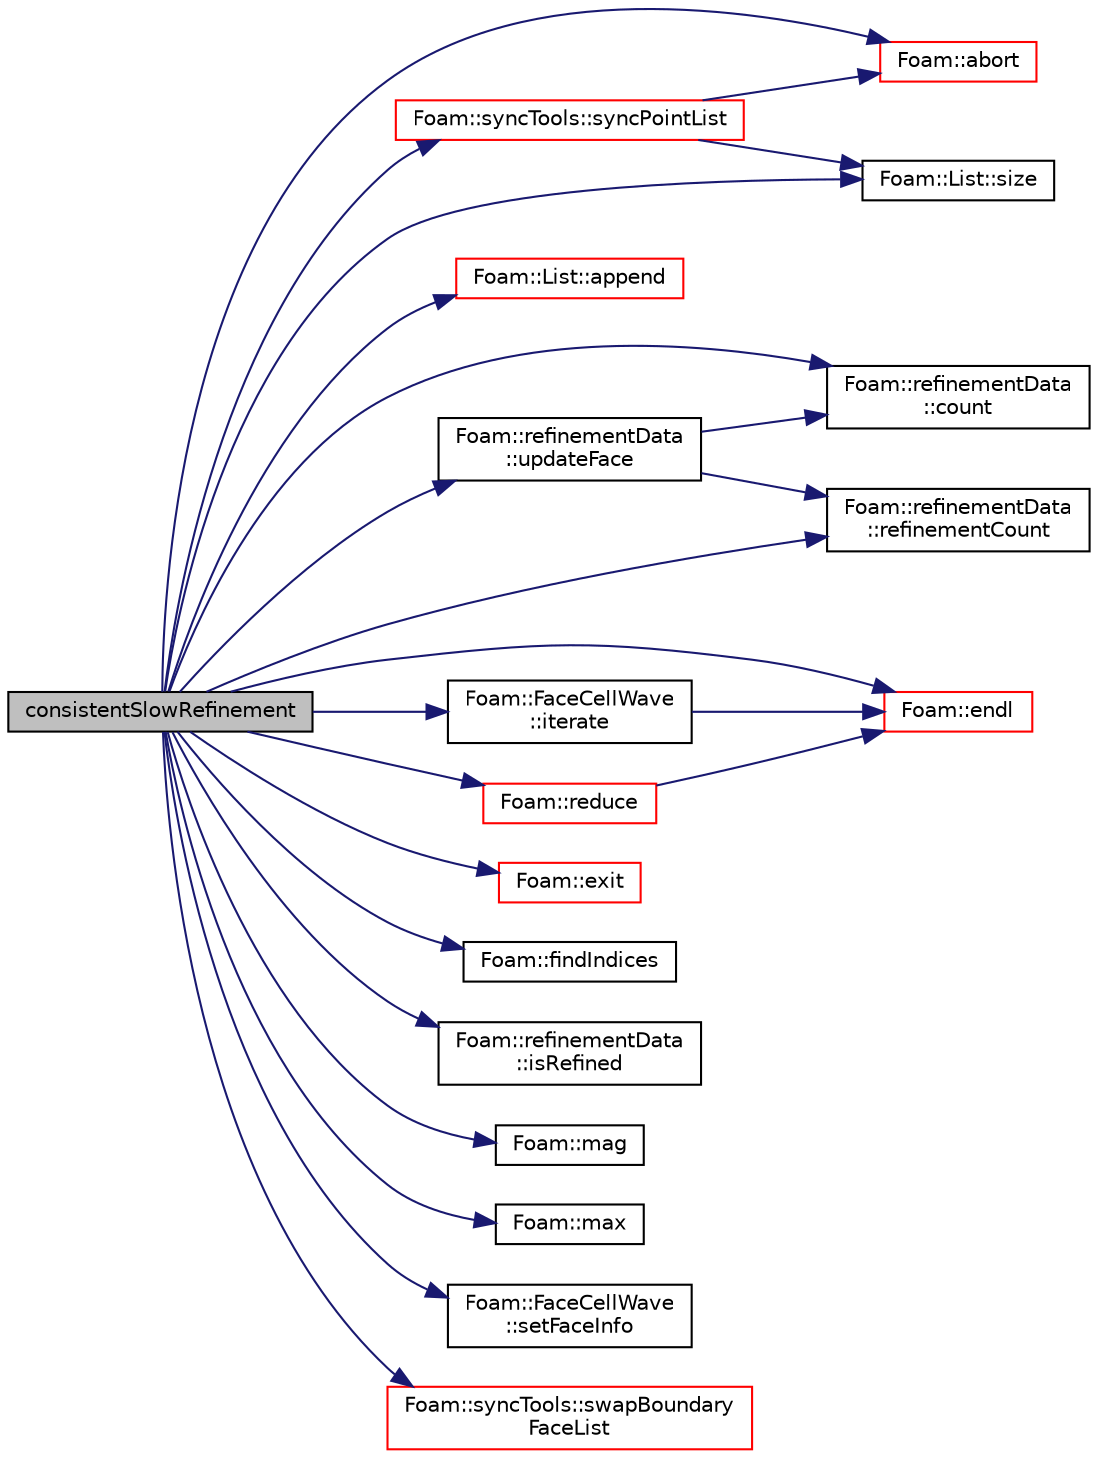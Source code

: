 digraph "consistentSlowRefinement"
{
  bgcolor="transparent";
  edge [fontname="Helvetica",fontsize="10",labelfontname="Helvetica",labelfontsize="10"];
  node [fontname="Helvetica",fontsize="10",shape=record];
  rankdir="LR";
  Node1 [label="consistentSlowRefinement",height=0.2,width=0.4,color="black", fillcolor="grey75", style="filled", fontcolor="black"];
  Node1 -> Node2 [color="midnightblue",fontsize="10",style="solid",fontname="Helvetica"];
  Node2 [label="Foam::abort",height=0.2,width=0.4,color="red",URL="$a10725.html#a447107a607d03e417307c203fa5fb44b"];
  Node1 -> Node3 [color="midnightblue",fontsize="10",style="solid",fontname="Helvetica"];
  Node3 [label="Foam::List::append",height=0.2,width=0.4,color="red",URL="$a01364.html#a399dd2bf0d9a32016717dc90126f016b",tooltip="Append an element at the end of the list. "];
  Node1 -> Node4 [color="midnightblue",fontsize="10",style="solid",fontname="Helvetica"];
  Node4 [label="Foam::refinementData\l::count",height=0.2,width=0.4,color="black",URL="$a02109.html#abdeb8780e07f9819692886eb780981f2"];
  Node1 -> Node5 [color="midnightblue",fontsize="10",style="solid",fontname="Helvetica"];
  Node5 [label="Foam::endl",height=0.2,width=0.4,color="red",URL="$a10725.html#a2db8fe02a0d3909e9351bb4275b23ce4",tooltip="Add newline and flush stream. "];
  Node1 -> Node6 [color="midnightblue",fontsize="10",style="solid",fontname="Helvetica"];
  Node6 [label="Foam::exit",height=0.2,width=0.4,color="red",URL="$a10725.html#a06ca7250d8e89caf05243ec094843642"];
  Node1 -> Node7 [color="midnightblue",fontsize="10",style="solid",fontname="Helvetica"];
  Node7 [label="Foam::findIndices",height=0.2,width=0.4,color="black",URL="$a10725.html#a397299eb3cd05ecb81797e7109e2f0b9",tooltip="Find all occurences of given element. Linear search. "];
  Node1 -> Node8 [color="midnightblue",fontsize="10",style="solid",fontname="Helvetica"];
  Node8 [label="Foam::refinementData\l::isRefined",height=0.2,width=0.4,color="black",URL="$a02109.html#a6dea142e17e2d53ba67d0bf7c0d9a054"];
  Node1 -> Node9 [color="midnightblue",fontsize="10",style="solid",fontname="Helvetica"];
  Node9 [label="Foam::FaceCellWave\l::iterate",height=0.2,width=0.4,color="black",URL="$a00720.html#a8f898fd0e592fd902741616e1f087497",tooltip="Iterate until no changes or maxIter reached. Returns actual. "];
  Node9 -> Node5 [color="midnightblue",fontsize="10",style="solid",fontname="Helvetica"];
  Node1 -> Node10 [color="midnightblue",fontsize="10",style="solid",fontname="Helvetica"];
  Node10 [label="Foam::mag",height=0.2,width=0.4,color="black",URL="$a10725.html#a929da2a3fdcf3dacbbe0487d3a330dae"];
  Node1 -> Node11 [color="midnightblue",fontsize="10",style="solid",fontname="Helvetica"];
  Node11 [label="Foam::max",height=0.2,width=0.4,color="black",URL="$a10725.html#ac993e906cf2774ae77e666bc24e81733"];
  Node1 -> Node12 [color="midnightblue",fontsize="10",style="solid",fontname="Helvetica"];
  Node12 [label="Foam::reduce",height=0.2,width=0.4,color="red",URL="$a10725.html#a7ffd6af4acc2eb9ba72ee296b5ecda23"];
  Node12 -> Node5 [color="midnightblue",fontsize="10",style="solid",fontname="Helvetica"];
  Node1 -> Node13 [color="midnightblue",fontsize="10",style="solid",fontname="Helvetica"];
  Node13 [label="Foam::refinementData\l::refinementCount",height=0.2,width=0.4,color="black",URL="$a02109.html#aef34e30da0402485675dae7aa77155f3"];
  Node1 -> Node14 [color="midnightblue",fontsize="10",style="solid",fontname="Helvetica"];
  Node14 [label="Foam::FaceCellWave\l::setFaceInfo",height=0.2,width=0.4,color="black",URL="$a00720.html#a4dfc64d9c6a80650006ac5ab728f95b0",tooltip="Set initial changed faces. "];
  Node1 -> Node15 [color="midnightblue",fontsize="10",style="solid",fontname="Helvetica"];
  Node15 [label="Foam::List::size",height=0.2,width=0.4,color="black",URL="$a01364.html#a8a5f6fa29bd4b500caf186f60245b384",tooltip="Override size to be inconsistent with allocated storage. "];
  Node1 -> Node16 [color="midnightblue",fontsize="10",style="solid",fontname="Helvetica"];
  Node16 [label="Foam::syncTools::swapBoundary\lFaceList",height=0.2,width=0.4,color="red",URL="$a02542.html#a30e4f2ce2c2399c35f5d674bdb7c07fd",tooltip="Swap coupled boundary face values. "];
  Node1 -> Node17 [color="midnightblue",fontsize="10",style="solid",fontname="Helvetica"];
  Node17 [label="Foam::syncTools::syncPointList",height=0.2,width=0.4,color="red",URL="$a02542.html#a197ed77a9101bdfb37253bd3f507c017",tooltip="Synchronize values on all mesh points. "];
  Node17 -> Node15 [color="midnightblue",fontsize="10",style="solid",fontname="Helvetica"];
  Node17 -> Node2 [color="midnightblue",fontsize="10",style="solid",fontname="Helvetica"];
  Node1 -> Node18 [color="midnightblue",fontsize="10",style="solid",fontname="Helvetica"];
  Node18 [label="Foam::refinementData\l::updateFace",height=0.2,width=0.4,color="black",URL="$a02109.html#a98757cb1277a9166cd8d419a245fb1b6",tooltip="Influence of neighbouring cell. "];
  Node18 -> Node13 [color="midnightblue",fontsize="10",style="solid",fontname="Helvetica"];
  Node18 -> Node4 [color="midnightblue",fontsize="10",style="solid",fontname="Helvetica"];
}
